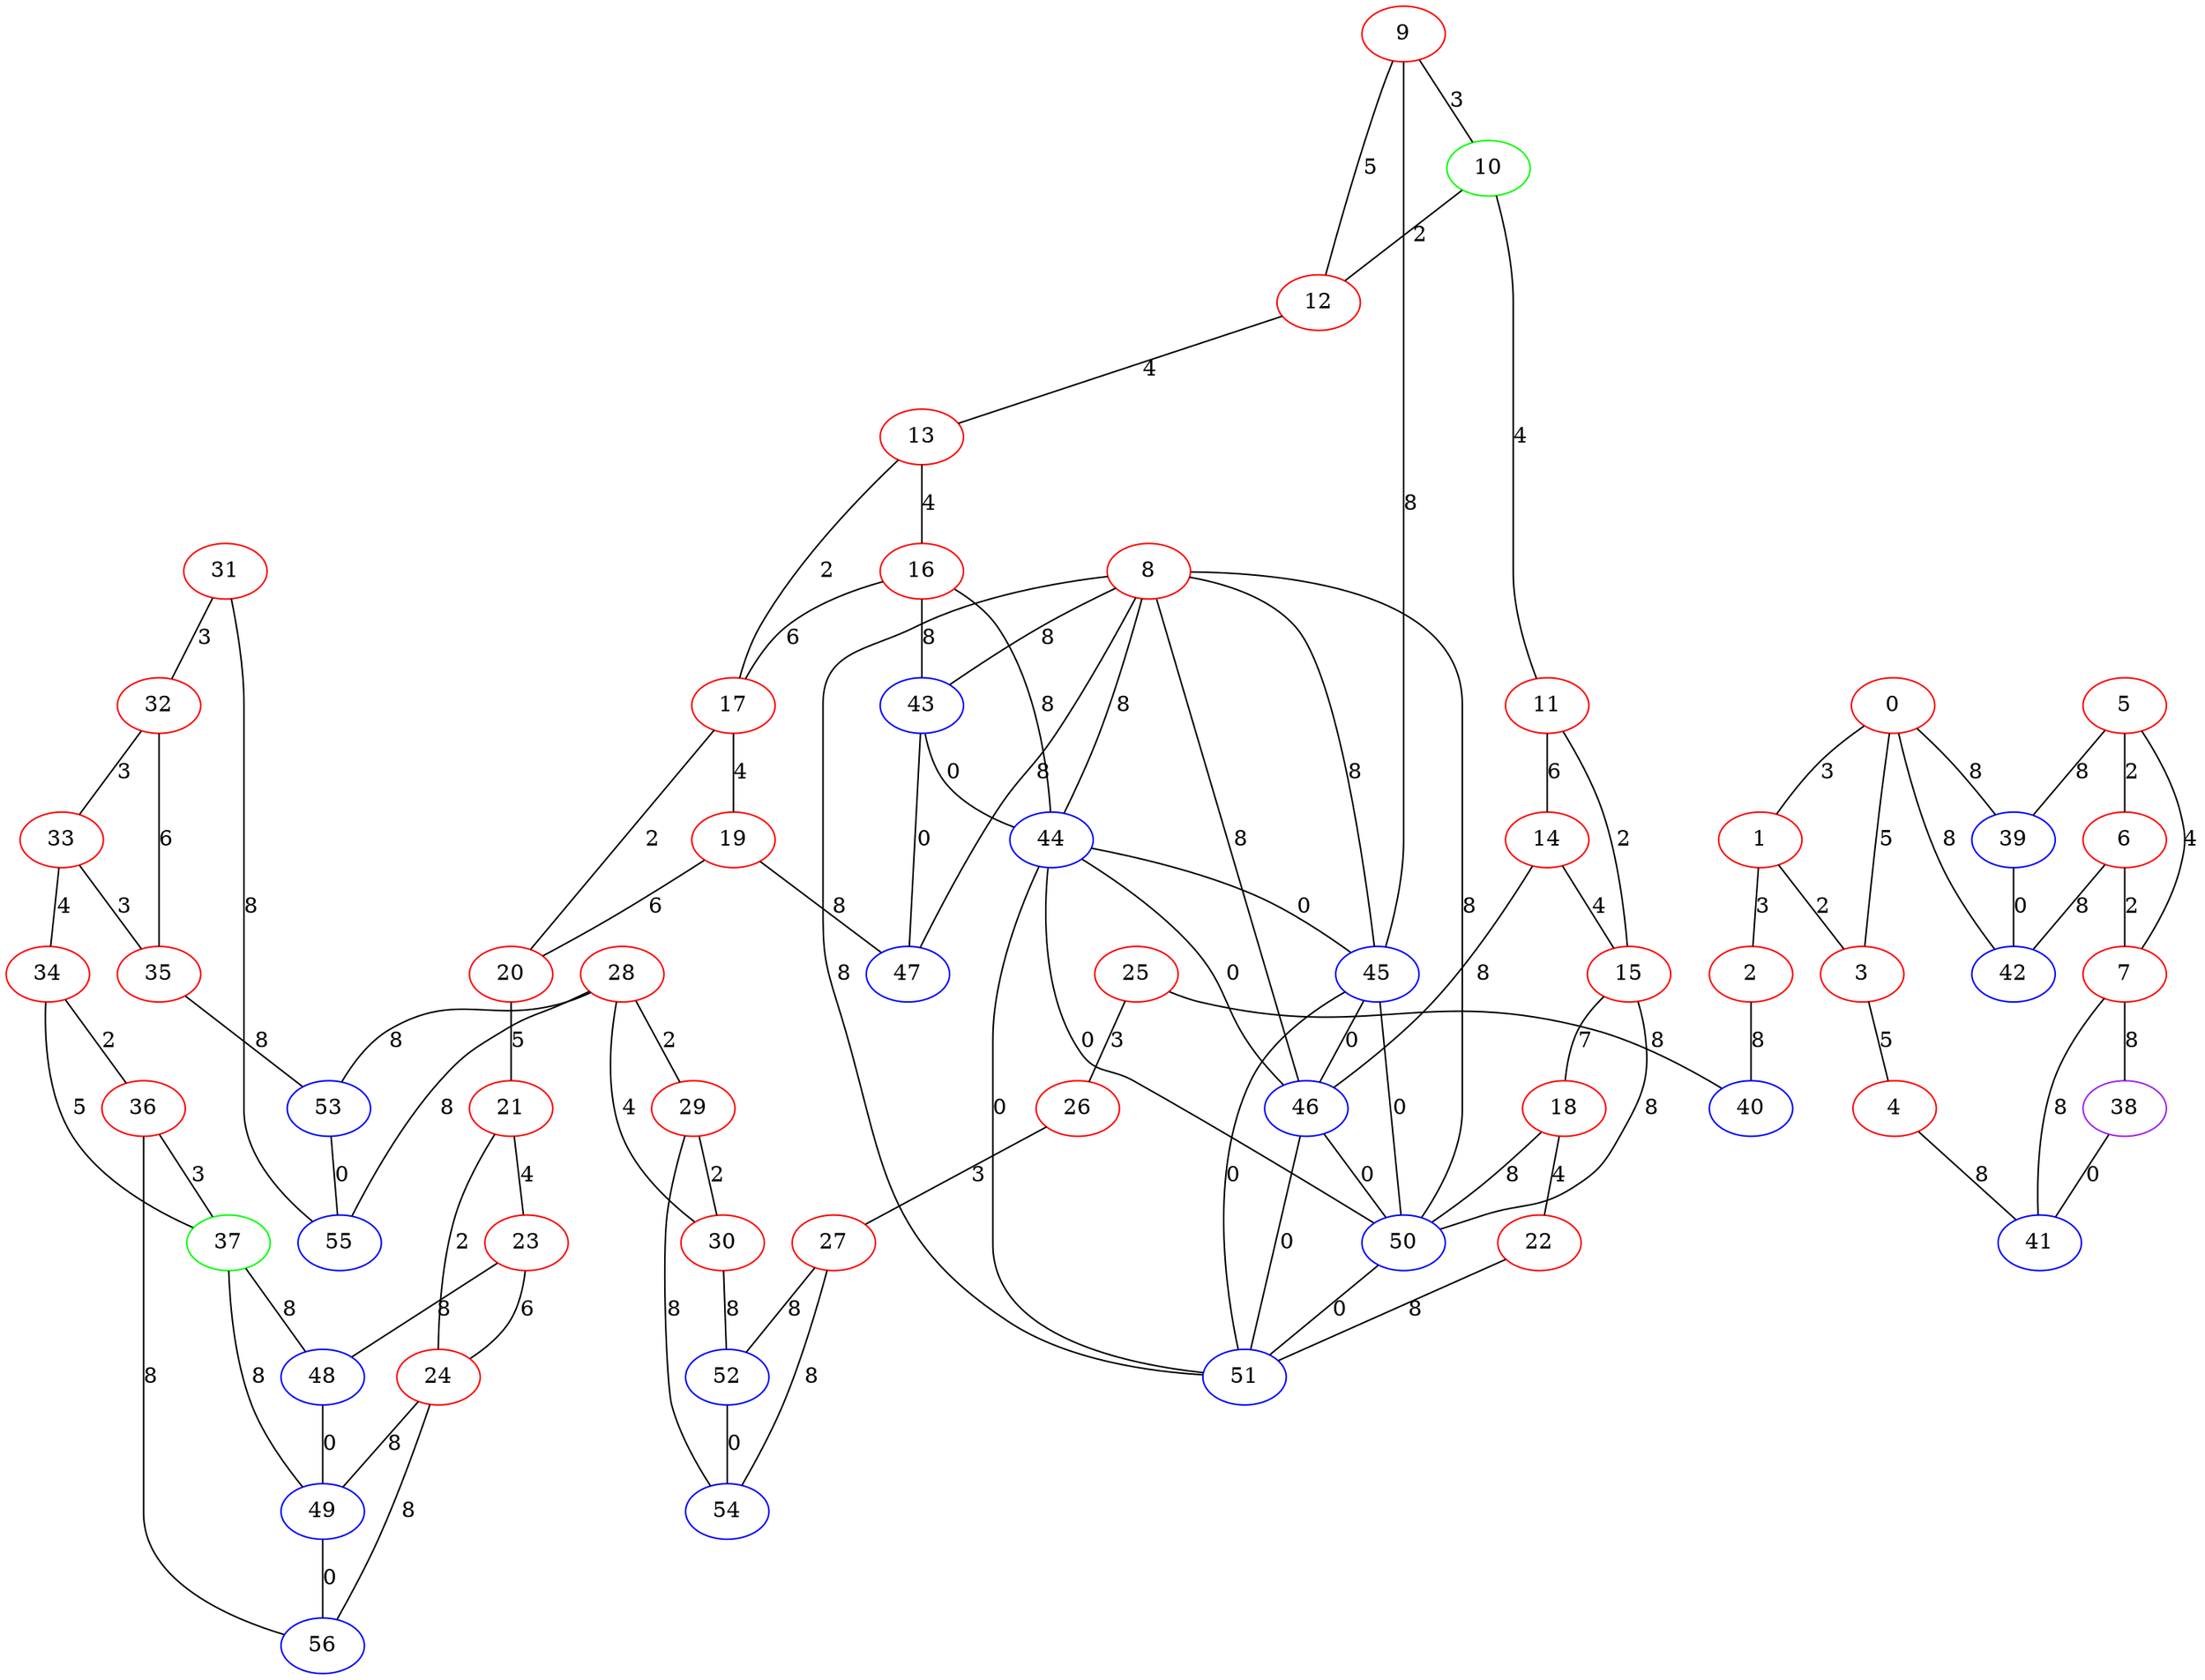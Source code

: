 graph "" {
0 [color=red, weight=1];
1 [color=red, weight=1];
2 [color=red, weight=1];
3 [color=red, weight=1];
4 [color=red, weight=1];
5 [color=red, weight=1];
6 [color=red, weight=1];
7 [color=red, weight=1];
8 [color=red, weight=1];
9 [color=red, weight=1];
10 [color=green, weight=2];
11 [color=red, weight=1];
12 [color=red, weight=1];
13 [color=red, weight=1];
14 [color=red, weight=1];
15 [color=red, weight=1];
16 [color=red, weight=1];
17 [color=red, weight=1];
18 [color=red, weight=1];
19 [color=red, weight=1];
20 [color=red, weight=1];
21 [color=red, weight=1];
22 [color=red, weight=1];
23 [color=red, weight=1];
24 [color=red, weight=1];
25 [color=red, weight=1];
26 [color=red, weight=1];
27 [color=red, weight=1];
28 [color=red, weight=1];
29 [color=red, weight=1];
30 [color=red, weight=1];
31 [color=red, weight=1];
32 [color=red, weight=1];
33 [color=red, weight=1];
34 [color=red, weight=1];
35 [color=red, weight=1];
36 [color=red, weight=1];
37 [color=green, weight=2];
38 [color=purple, weight=4];
39 [color=blue, weight=3];
40 [color=blue, weight=3];
41 [color=blue, weight=3];
42 [color=blue, weight=3];
43 [color=blue, weight=3];
44 [color=blue, weight=3];
45 [color=blue, weight=3];
46 [color=blue, weight=3];
47 [color=blue, weight=3];
48 [color=blue, weight=3];
49 [color=blue, weight=3];
50 [color=blue, weight=3];
51 [color=blue, weight=3];
52 [color=blue, weight=3];
53 [color=blue, weight=3];
54 [color=blue, weight=3];
55 [color=blue, weight=3];
56 [color=blue, weight=3];
0 -- 1  [key=0, label=3];
0 -- 42  [key=0, label=8];
0 -- 3  [key=0, label=5];
0 -- 39  [key=0, label=8];
1 -- 2  [key=0, label=3];
1 -- 3  [key=0, label=2];
2 -- 40  [key=0, label=8];
3 -- 4  [key=0, label=5];
4 -- 41  [key=0, label=8];
5 -- 39  [key=0, label=8];
5 -- 6  [key=0, label=2];
5 -- 7  [key=0, label=4];
6 -- 42  [key=0, label=8];
6 -- 7  [key=0, label=2];
7 -- 41  [key=0, label=8];
7 -- 38  [key=0, label=8];
8 -- 43  [key=0, label=8];
8 -- 44  [key=0, label=8];
8 -- 45  [key=0, label=8];
8 -- 46  [key=0, label=8];
8 -- 47  [key=0, label=8];
8 -- 50  [key=0, label=8];
8 -- 51  [key=0, label=8];
9 -- 10  [key=0, label=3];
9 -- 12  [key=0, label=5];
9 -- 45  [key=0, label=8];
10 -- 11  [key=0, label=4];
10 -- 12  [key=0, label=2];
11 -- 14  [key=0, label=6];
11 -- 15  [key=0, label=2];
12 -- 13  [key=0, label=4];
13 -- 16  [key=0, label=4];
13 -- 17  [key=0, label=2];
14 -- 46  [key=0, label=8];
14 -- 15  [key=0, label=4];
15 -- 18  [key=0, label=7];
15 -- 50  [key=0, label=8];
16 -- 17  [key=0, label=6];
16 -- 43  [key=0, label=8];
16 -- 44  [key=0, label=8];
17 -- 19  [key=0, label=4];
17 -- 20  [key=0, label=2];
18 -- 50  [key=0, label=8];
18 -- 22  [key=0, label=4];
19 -- 20  [key=0, label=6];
19 -- 47  [key=0, label=8];
20 -- 21  [key=0, label=5];
21 -- 24  [key=0, label=2];
21 -- 23  [key=0, label=4];
22 -- 51  [key=0, label=8];
23 -- 24  [key=0, label=6];
23 -- 48  [key=0, label=8];
24 -- 56  [key=0, label=8];
24 -- 49  [key=0, label=8];
25 -- 40  [key=0, label=8];
25 -- 26  [key=0, label=3];
26 -- 27  [key=0, label=3];
27 -- 52  [key=0, label=8];
27 -- 54  [key=0, label=8];
28 -- 55  [key=0, label=8];
28 -- 29  [key=0, label=2];
28 -- 30  [key=0, label=4];
28 -- 53  [key=0, label=8];
29 -- 54  [key=0, label=8];
29 -- 30  [key=0, label=2];
30 -- 52  [key=0, label=8];
31 -- 32  [key=0, label=3];
31 -- 55  [key=0, label=8];
32 -- 33  [key=0, label=3];
32 -- 35  [key=0, label=6];
33 -- 34  [key=0, label=4];
33 -- 35  [key=0, label=3];
34 -- 36  [key=0, label=2];
34 -- 37  [key=0, label=5];
35 -- 53  [key=0, label=8];
36 -- 56  [key=0, label=8];
36 -- 37  [key=0, label=3];
37 -- 48  [key=0, label=8];
37 -- 49  [key=0, label=8];
38 -- 41  [key=0, label=0];
39 -- 42  [key=0, label=0];
43 -- 44  [key=0, label=0];
43 -- 47  [key=0, label=0];
44 -- 45  [key=0, label=0];
44 -- 46  [key=0, label=0];
44 -- 50  [key=0, label=0];
44 -- 51  [key=0, label=0];
45 -- 46  [key=0, label=0];
45 -- 50  [key=0, label=0];
45 -- 51  [key=0, label=0];
46 -- 50  [key=0, label=0];
46 -- 51  [key=0, label=0];
48 -- 49  [key=0, label=0];
49 -- 56  [key=0, label=0];
50 -- 51  [key=0, label=0];
52 -- 54  [key=0, label=0];
53 -- 55  [key=0, label=0];
}
